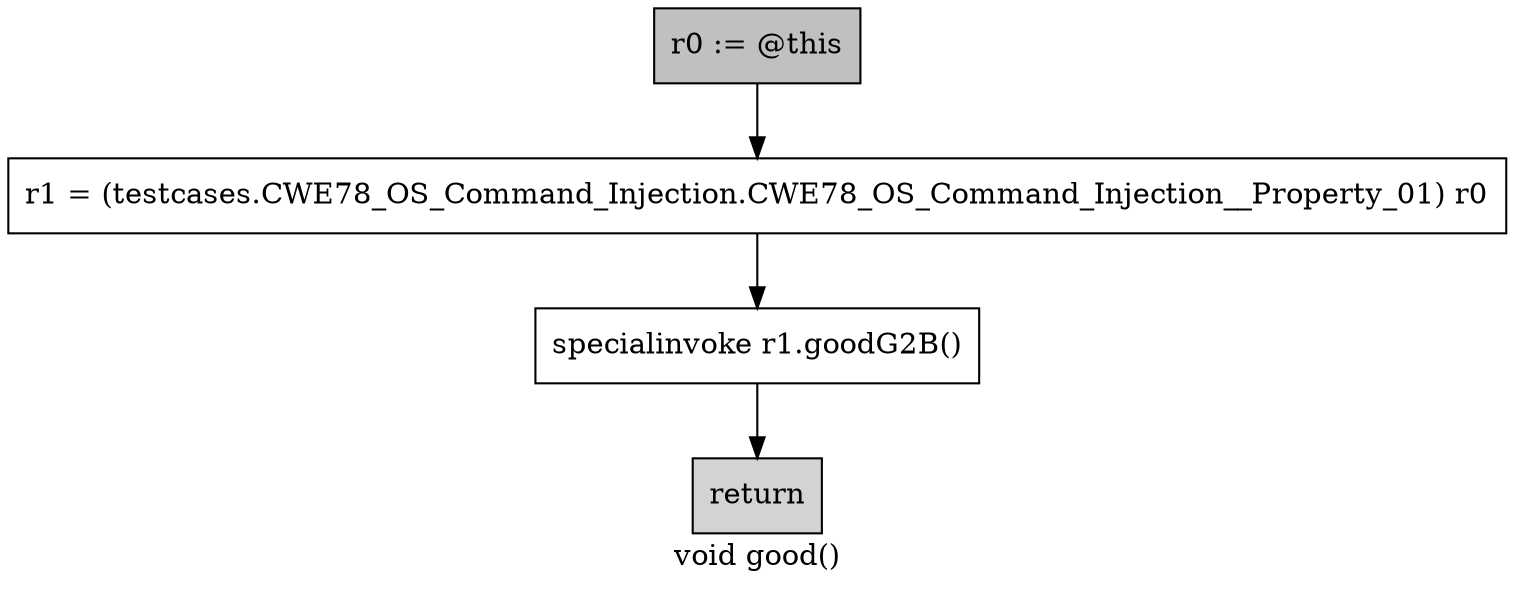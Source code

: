 digraph "void good()" {
    label="void good()";
    node [shape=box];
    "0" [style=filled,fillcolor=gray,label="r0 := @this",];
    "1" [label="r1 = (testcases.CWE78_OS_Command_Injection.CWE78_OS_Command_Injection__Property_01) r0",];
    "0"->"1";
    "2" [label="specialinvoke r1.goodG2B()",];
    "1"->"2";
    "3" [style=filled,fillcolor=lightgray,label="return",];
    "2"->"3";
}
